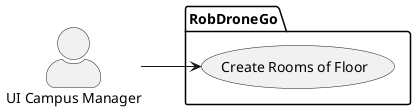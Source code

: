 @startuml
left to right direction

skinparam actorStyle awesome

actor "UI Campus Manager" as CM


package  RobDroneGo  {
  
  usecase "Create Rooms of Floor" as UC13
  
}

CM --> UC13

@enduml
